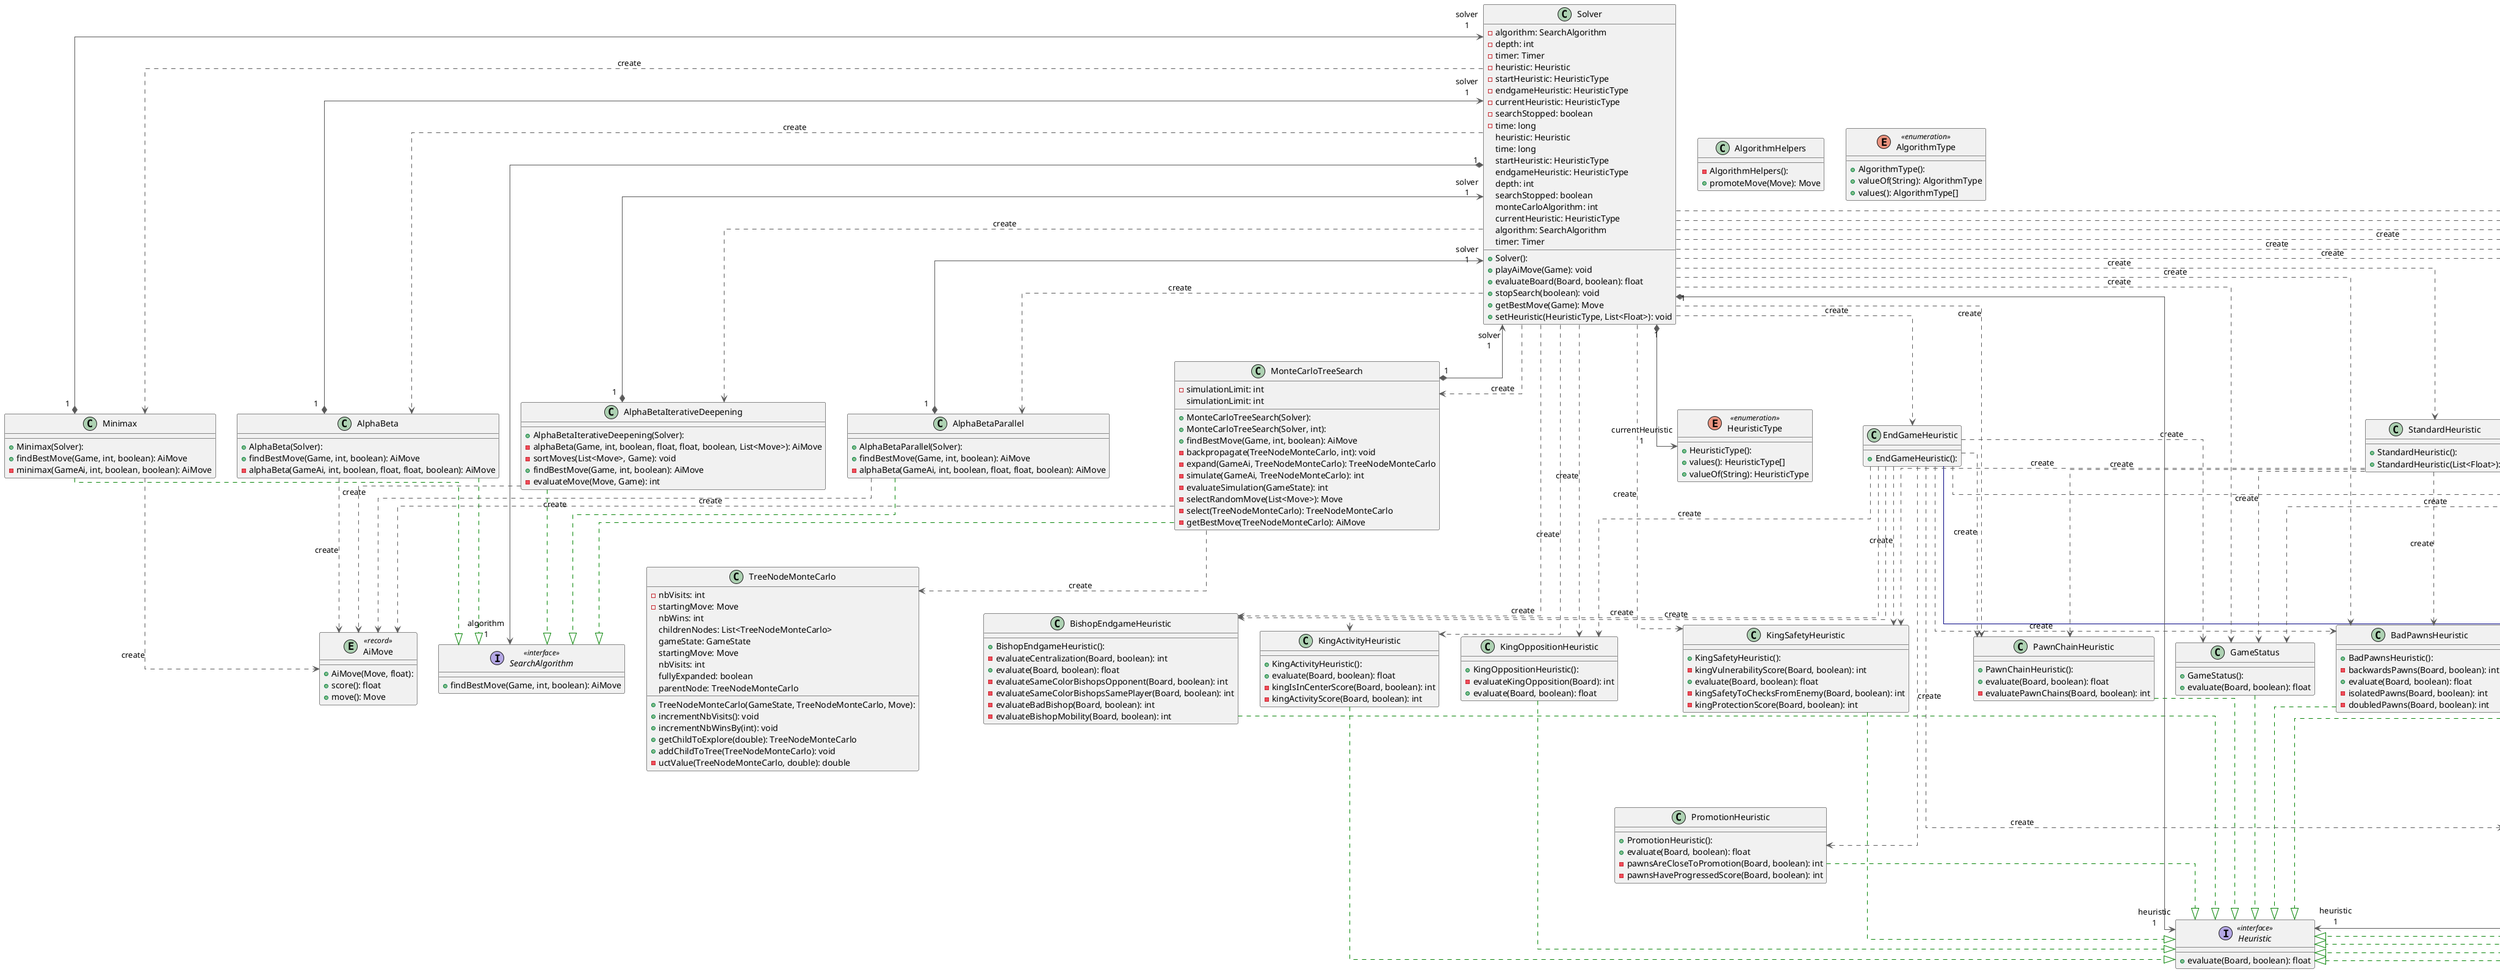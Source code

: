 @startuml

top to bottom direction
skinparam linetype ortho

class AbstractHeuristic {
  + AbstractHeuristic(): 
  - heuristics: List<WeightedHeuristic>
  + evaluate(Board, boolean): float
  + removeHeuristic(WeightedHeuristic): void
  + addHeuristic(WeightedHeuristic): void
   weightedHeuristics: List<WeightedHeuristic>
   heuristics: List<Heuristic>
}
entity AiMove << record >> {
  + AiMove(Move, float): 
  + score(): float
  + move(): Move
}
class AlgorithmHelpers {
  - AlgorithmHelpers(): 
  + promoteMove(Move): Move
}
enum AlgorithmType << enumeration >> {
  + AlgorithmType(): 
  + valueOf(String): AlgorithmType
  + values(): AlgorithmType[]
}
class AlphaBeta {
  + AlphaBeta(Solver): 
  + findBestMove(Game, int, boolean): AiMove
  - alphaBeta(GameAi, int, boolean, float, float, boolean): AiMove
}
class AlphaBetaIterativeDeepening {
  + AlphaBetaIterativeDeepening(Solver): 
  - alphaBeta(Game, int, boolean, float, float, boolean, List<Move>): AiMove
  - sortMoves(List<Move>, Game): void
  + findBestMove(Game, int, boolean): AiMove
  - evaluateMove(Move, Game): int
}
class AlphaBetaParallel {
  + AlphaBetaParallel(Solver): 
  + findBestMove(Game, int, boolean): AiMove
  - alphaBeta(GameAi, int, boolean, float, float, boolean): AiMove
}
class BadPawnsHeuristic {
  + BadPawnsHeuristic(): 
  - backwardsPawns(Board, boolean): int
  + evaluate(Board, boolean): float
  - isolatedPawns(Board, boolean): int
  - doubledPawns(Board, boolean): int
}
class BishopEndgameHeuristic {
  + BishopEndgameHeuristic(): 
  - evaluateCentralization(Board, boolean): int
  + evaluate(Board, boolean): float
  - evaluateSameColorBishopsOpponent(Board, boolean): int
  - evaluateSameColorBishopsSamePlayer(Board, boolean): int
  - evaluateBadBishop(Board, boolean): int
  - evaluateBishopMobility(Board, boolean): int
}
class DevelopmentHeuristic {
  + DevelopmentHeuristic(): 
  - evaluatePiecesDevelopment(Board, boolean): int
  + evaluate(Board, boolean): float
}
class EndGameHeuristic {
  + EndGameHeuristic(): 
}
class GameStatus {
  + GameStatus(): 
  + evaluate(Board, boolean): float
}
interface Heuristic << interface >> {
  + evaluate(Board, boolean): float
}
enum HeuristicType << enumeration >> {
  + HeuristicType(): 
  + values(): HeuristicType[]
  + valueOf(String): HeuristicType
}
class KingActivityHeuristic {
  + KingActivityHeuristic(): 
  + evaluate(Board, boolean): float
  - kingIsInCenterScore(Board, boolean): int
  - kingActivityScore(Board, boolean): int
}
class KingOppositionHeuristic {
  + KingOppositionHeuristic(): 
  - evaluateKingOpposition(Board): int
  + evaluate(Board, boolean): float
}
class KingSafetyHeuristic {
  + KingSafetyHeuristic(): 
  - kingVulnerabilityScore(Board, boolean): int
  + evaluate(Board, boolean): float
  - kingSafetyToChecksFromEnemy(Board, boolean): int
  - kingProtectionScore(Board, boolean): int
}
class MaterialHeuristic {
  + MaterialHeuristic(): 
  + evaluate(Board, boolean): float
}
class Minimax {
  + Minimax(Solver): 
  + findBestMove(Game, int, boolean): AiMove
  - minimax(GameAi, int, boolean, boolean): AiMove
}
class MobilityHeuristic {
  + MobilityHeuristic(): 
  + evaluate(Board, boolean): float
}
class MonteCarloTreeSearch {
  + MonteCarloTreeSearch(Solver): 
  + MonteCarloTreeSearch(Solver, int): 
  - simulationLimit: int
  + findBestMove(Game, int, boolean): AiMove
  - backpropagate(TreeNodeMonteCarlo, int): void
  - expand(GameAi, TreeNodeMonteCarlo): TreeNodeMonteCarlo
  - simulate(GameAi, TreeNodeMonteCarlo): int
  - evaluateSimulation(GameState): int
  - selectRandomMove(List<Move>): Move
  - select(TreeNodeMonteCarlo): TreeNodeMonteCarlo
  - getBestMove(TreeNodeMonteCarlo): AiMove
   simulationLimit: int
}
class PawnChainHeuristic {
  + PawnChainHeuristic(): 
  + evaluate(Board, boolean): float
  - evaluatePawnChains(Board, boolean): int
}
class PromotionHeuristic {
  + PromotionHeuristic(): 
  + evaluate(Board, boolean): float
  - pawnsAreCloseToPromotion(Board, boolean): int
  - pawnsHaveProgressedScore(Board, boolean): int
}
interface SearchAlgorithm << interface >> {
  + findBestMove(Game, int, boolean): AiMove
}
class ShannonBasic {
  + ShannonBasic(): 
}
class Solver {
  + Solver(): 
  - algorithm: SearchAlgorithm
  - depth: int
  - timer: Timer
  - heuristic: Heuristic
  - startHeuristic: HeuristicType
  - endgameHeuristic: HeuristicType
  - currentHeuristic: HeuristicType
  - searchStopped: boolean
  - time: long
  + playAiMove(Game): void
  + evaluateBoard(Board, boolean): float
  + stopSearch(boolean): void
  + getBestMove(Game): Move
  + setHeuristic(HeuristicType, List<Float>): void
   heuristic: Heuristic
   time: long
   startHeuristic: HeuristicType
   endgameHeuristic: HeuristicType
   depth: int
   searchStopped: boolean
   monteCarloAlgorithm: int
   currentHeuristic: HeuristicType
   algorithm: SearchAlgorithm
   timer: Timer
}
class SpaceControlHeuristic {
  + SpaceControlHeuristic(): 
  - evaluateFlanksControl(Board, boolean): int
  + evaluate(Board, boolean): float
  - evaluateCenterControl(Board, boolean): int
}
class StandardHeuristic {
  + StandardHeuristic(): 
  + StandardHeuristic(List<Float>): 
}
class StandardLightHeuristic {
  + StandardLightHeuristic(): 
}
class TreeNodeMonteCarlo {
  + TreeNodeMonteCarlo(GameState, TreeNodeMonteCarlo, Move): 
  - nbVisits: int
  - startingMove: Move
  + incrementNbVisits(): void
  + incrementNbWinsBy(int): void
  + getChildToExplore(double): TreeNodeMonteCarlo
  + addChildToTree(TreeNodeMonteCarlo): void
  - uctValue(TreeNodeMonteCarlo, double): double
   nbWins: int
   childrenNodes: List<TreeNodeMonteCarlo>
   gameState: GameState
   startingMove: Move
   nbVisits: int
   fullyExpanded: boolean
   parentNode: TreeNodeMonteCarlo
}
entity WeightedHeuristic << record >> {
  + WeightedHeuristic(Heuristic, float): 
  + weight(): float
  + heuristic(): Heuristic
}

AbstractHeuristic            -[#008200,dashed]-^  Heuristic                   
AbstractHeuristic           "1" *-[#595959,plain]-> "heuristics\n*" WeightedHeuristic           
AlphaBeta                    -[#595959,dashed]->  AiMove                      : "«create»"
AlphaBeta                    -[#008200,dashed]-^  SearchAlgorithm             
AlphaBeta                   "1" *-[#595959,plain]-> "solver\n1" Solver                      
AlphaBetaIterativeDeepening  -[#595959,dashed]->  AiMove                      : "«create»"
AlphaBetaIterativeDeepening  -[#008200,dashed]-^  SearchAlgorithm             
AlphaBetaIterativeDeepening "1" *-[#595959,plain]-> "solver\n1" Solver                      
AlphaBetaParallel            -[#595959,dashed]->  AiMove                      : "«create»"
AlphaBetaParallel            -[#008200,dashed]-^  SearchAlgorithm             
AlphaBetaParallel           "1" *-[#595959,plain]-> "solver\n1" Solver                      
BadPawnsHeuristic            -[#008200,dashed]-^  Heuristic                   
BishopEndgameHeuristic       -[#008200,dashed]-^  Heuristic                   
DevelopmentHeuristic         -[#008200,dashed]-^  Heuristic                   
EndGameHeuristic             -[#000082,plain]-^  AbstractHeuristic           
EndGameHeuristic             -[#595959,dashed]->  BadPawnsHeuristic           : "«create»"
EndGameHeuristic             -[#595959,dashed]->  BishopEndgameHeuristic      : "«create»"
EndGameHeuristic             -[#595959,dashed]->  GameStatus                  : "«create»"
EndGameHeuristic             -[#595959,dashed]->  KingActivityHeuristic       : "«create»"
EndGameHeuristic             -[#595959,dashed]->  KingOppositionHeuristic     : "«create»"
EndGameHeuristic             -[#595959,dashed]->  KingSafetyHeuristic         : "«create»"
EndGameHeuristic             -[#595959,dashed]->  MaterialHeuristic           : "«create»"
EndGameHeuristic             -[#595959,dashed]->  PawnChainHeuristic          : "«create»"
EndGameHeuristic             -[#595959,dashed]->  PromotionHeuristic          : "«create»"
EndGameHeuristic             -[#595959,dashed]->  WeightedHeuristic           : "«create»"
GameStatus                   -[#008200,dashed]-^  Heuristic                   
KingActivityHeuristic        -[#008200,dashed]-^  Heuristic                   
KingOppositionHeuristic      -[#008200,dashed]-^  Heuristic                   
KingSafetyHeuristic          -[#008200,dashed]-^  Heuristic                   
MaterialHeuristic            -[#008200,dashed]-^  Heuristic                   
Minimax                      -[#595959,dashed]->  AiMove                      : "«create»"
Minimax                      -[#008200,dashed]-^  SearchAlgorithm             
Minimax                     "1" *-[#595959,plain]-> "solver\n1" Solver                      
MobilityHeuristic            -[#008200,dashed]-^  Heuristic                   
MonteCarloTreeSearch         -[#595959,dashed]->  AiMove                      : "«create»"
MonteCarloTreeSearch         -[#008200,dashed]-^  SearchAlgorithm             
MonteCarloTreeSearch        "1" *-[#595959,plain]-> "solver\n1" Solver                      
MonteCarloTreeSearch         -[#595959,dashed]->  TreeNodeMonteCarlo          : "«create»"
PawnChainHeuristic           -[#008200,dashed]-^  Heuristic                   
PromotionHeuristic           -[#008200,dashed]-^  Heuristic                   
ShannonBasic                 -[#000082,plain]-^  AbstractHeuristic           
ShannonBasic                 -[#595959,dashed]->  BadPawnsHeuristic           : "«create»"
ShannonBasic                 -[#595959,dashed]->  MaterialHeuristic           : "«create»"
ShannonBasic                 -[#595959,dashed]->  MobilityHeuristic           : "«create»"
ShannonBasic                 -[#595959,dashed]->  WeightedHeuristic           : "«create»"
Solver                       -[#595959,dashed]->  AlphaBeta                   : "«create»"
Solver                       -[#595959,dashed]->  AlphaBetaIterativeDeepening : "«create»"
Solver                       -[#595959,dashed]->  AlphaBetaParallel           : "«create»"
Solver                       -[#595959,dashed]->  BadPawnsHeuristic           : "«create»"
Solver                       -[#595959,dashed]->  BishopEndgameHeuristic      : "«create»"
Solver                       -[#595959,dashed]->  DevelopmentHeuristic        : "«create»"
Solver                       -[#595959,dashed]->  EndGameHeuristic            : "«create»"
Solver                       -[#595959,dashed]->  GameStatus                  : "«create»"
Solver                      "1" *-[#595959,plain]-> "heuristic\n1" Heuristic                   
Solver                      "1" *-[#595959,plain]-> "currentHeuristic\n1" HeuristicType               
Solver                       -[#595959,dashed]->  KingActivityHeuristic       : "«create»"
Solver                       -[#595959,dashed]->  KingOppositionHeuristic     : "«create»"
Solver                       -[#595959,dashed]->  KingSafetyHeuristic         : "«create»"
Solver                       -[#595959,dashed]->  MaterialHeuristic           : "«create»"
Solver                       -[#595959,dashed]->  Minimax                     : "«create»"
Solver                       -[#595959,dashed]->  MobilityHeuristic           : "«create»"
Solver                       -[#595959,dashed]->  MonteCarloTreeSearch        : "«create»"
Solver                       -[#595959,dashed]->  PawnChainHeuristic          : "«create»"
Solver                      "1" *-[#595959,plain]-> "algorithm\n1" SearchAlgorithm             
Solver                       -[#595959,dashed]->  ShannonBasic                : "«create»"
Solver                       -[#595959,dashed]->  SpaceControlHeuristic       : "«create»"
Solver                       -[#595959,dashed]->  StandardHeuristic           : "«create»"
Solver                       -[#595959,dashed]->  StandardLightHeuristic      : "«create»"
SpaceControlHeuristic        -[#008200,dashed]-^  Heuristic                   
StandardHeuristic            -[#000082,plain]-^  AbstractHeuristic           
StandardHeuristic            -[#595959,dashed]->  BadPawnsHeuristic           : "«create»"
StandardHeuristic            -[#595959,dashed]->  DevelopmentHeuristic        : "«create»"
StandardHeuristic            -[#595959,dashed]->  GameStatus                  : "«create»"
StandardHeuristic            -[#595959,dashed]->  KingSafetyHeuristic         : "«create»"
StandardHeuristic            -[#595959,dashed]->  MaterialHeuristic           : "«create»"
StandardHeuristic            -[#595959,dashed]->  MobilityHeuristic           : "«create»"
StandardHeuristic            -[#595959,dashed]->  PawnChainHeuristic          : "«create»"
StandardHeuristic            -[#595959,dashed]->  WeightedHeuristic           : "«create»"
StandardLightHeuristic       -[#000082,plain]-^  AbstractHeuristic           
StandardLightHeuristic       -[#595959,dashed]->  DevelopmentHeuristic        : "«create»"
StandardLightHeuristic       -[#595959,dashed]->  GameStatus                  : "«create»"
StandardLightHeuristic       -[#595959,dashed]->  MaterialHeuristic           : "«create»"
StandardLightHeuristic       -[#595959,dashed]->  WeightedHeuristic           : "«create»"
WeightedHeuristic           "1" *-[#595959,plain]-> "heuristic\n1" Heuristic                   
@enduml
